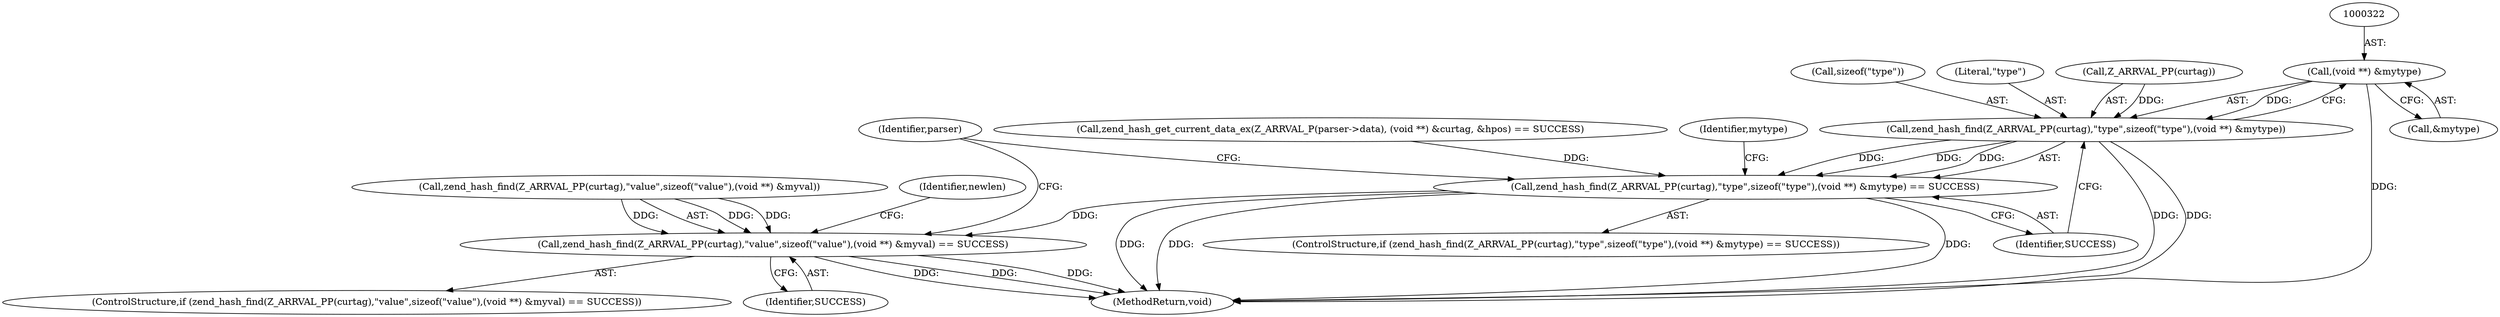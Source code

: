digraph "0_php_dccda88f27a084bcbbb30198ace12b4e7ae961cc_4@pointer" {
"1000321" [label="(Call,(void **) &mytype)"];
"1000315" [label="(Call,zend_hash_find(Z_ARRVAL_PP(curtag),\"type\",sizeof(\"type\"),(void **) &mytype))"];
"1000314" [label="(Call,zend_hash_find(Z_ARRVAL_PP(curtag),\"type\",sizeof(\"type\"),(void **) &mytype) == SUCCESS)"];
"1000335" [label="(Call,zend_hash_find(Z_ARRVAL_PP(curtag),\"value\",sizeof(\"value\"),(void **) &myval) == SUCCESS)"];
"1000299" [label="(Call,zend_hash_get_current_data_ex(Z_ARRVAL_P(parser->data), (void **) &curtag, &hpos) == SUCCESS)"];
"1000335" [label="(Call,zend_hash_find(Z_ARRVAL_PP(curtag),\"value\",sizeof(\"value\"),(void **) &myval) == SUCCESS)"];
"1000325" [label="(Identifier,SUCCESS)"];
"1000313" [label="(ControlStructure,if (zend_hash_find(Z_ARRVAL_PP(curtag),\"type\",sizeof(\"type\"),(void **) &mytype) == SUCCESS))"];
"1000323" [label="(Call,&mytype)"];
"1000334" [label="(ControlStructure,if (zend_hash_find(Z_ARRVAL_PP(curtag),\"value\",sizeof(\"value\"),(void **) &myval) == SUCCESS))"];
"1000321" [label="(Call,(void **) &mytype)"];
"1000315" [label="(Call,zend_hash_find(Z_ARRVAL_PP(curtag),\"type\",sizeof(\"type\"),(void **) &mytype))"];
"1000316" [label="(Call,Z_ARRVAL_PP(curtag))"];
"1000319" [label="(Call,sizeof(\"type\"))"];
"1000336" [label="(Call,zend_hash_find(Z_ARRVAL_PP(curtag),\"value\",sizeof(\"value\"),(void **) &myval))"];
"1000350" [label="(Identifier,newlen)"];
"1000314" [label="(Call,zend_hash_find(Z_ARRVAL_PP(curtag),\"type\",sizeof(\"type\"),(void **) &mytype) == SUCCESS)"];
"1000465" [label="(MethodReturn,void)"];
"1000384" [label="(Identifier,parser)"];
"1000346" [label="(Identifier,SUCCESS)"];
"1000318" [label="(Literal,\"type\")"];
"1000331" [label="(Identifier,mytype)"];
"1000321" -> "1000315"  [label="AST: "];
"1000321" -> "1000323"  [label="CFG: "];
"1000322" -> "1000321"  [label="AST: "];
"1000323" -> "1000321"  [label="AST: "];
"1000315" -> "1000321"  [label="CFG: "];
"1000321" -> "1000465"  [label="DDG: "];
"1000321" -> "1000315"  [label="DDG: "];
"1000315" -> "1000314"  [label="AST: "];
"1000316" -> "1000315"  [label="AST: "];
"1000318" -> "1000315"  [label="AST: "];
"1000319" -> "1000315"  [label="AST: "];
"1000325" -> "1000315"  [label="CFG: "];
"1000315" -> "1000465"  [label="DDG: "];
"1000315" -> "1000465"  [label="DDG: "];
"1000315" -> "1000314"  [label="DDG: "];
"1000315" -> "1000314"  [label="DDG: "];
"1000315" -> "1000314"  [label="DDG: "];
"1000316" -> "1000315"  [label="DDG: "];
"1000314" -> "1000313"  [label="AST: "];
"1000314" -> "1000325"  [label="CFG: "];
"1000325" -> "1000314"  [label="AST: "];
"1000331" -> "1000314"  [label="CFG: "];
"1000384" -> "1000314"  [label="CFG: "];
"1000314" -> "1000465"  [label="DDG: "];
"1000314" -> "1000465"  [label="DDG: "];
"1000314" -> "1000465"  [label="DDG: "];
"1000299" -> "1000314"  [label="DDG: "];
"1000314" -> "1000335"  [label="DDG: "];
"1000335" -> "1000334"  [label="AST: "];
"1000335" -> "1000346"  [label="CFG: "];
"1000336" -> "1000335"  [label="AST: "];
"1000346" -> "1000335"  [label="AST: "];
"1000350" -> "1000335"  [label="CFG: "];
"1000384" -> "1000335"  [label="CFG: "];
"1000335" -> "1000465"  [label="DDG: "];
"1000335" -> "1000465"  [label="DDG: "];
"1000335" -> "1000465"  [label="DDG: "];
"1000336" -> "1000335"  [label="DDG: "];
"1000336" -> "1000335"  [label="DDG: "];
"1000336" -> "1000335"  [label="DDG: "];
}
